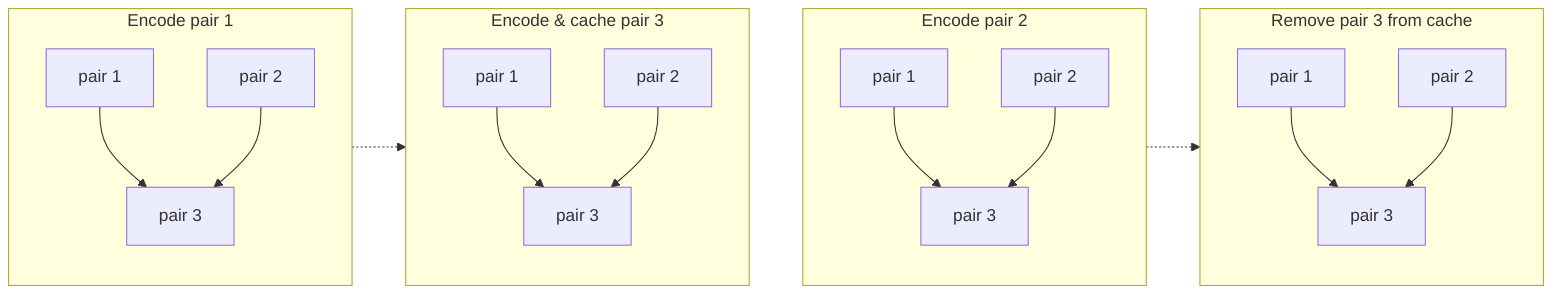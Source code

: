 flowchart LR
  subgraph s0[Encode pair 1]
    direction TB

    c0[pair 1]:::blue --> c2[pair 3]
    c1[pair 2] --> c2
  end

  s0 -.-> s1

  subgraph s1[Encode & cache pair 3]
    direction TB

    c3[pair 1] --> c5[pair 3]:::blue
    c4[pair 2] --> c5
  end

  s1 ~~~ s2

  subgraph s2[Encode pair 2]
    direction TB

    c6[pair 1] --> c8[pair 3]
    c7[pair 2]:::blue --> c8
  end

  s2 -.-> s3

  subgraph s3[Remove pair 3 from cache]
    direction TB

    c9[pair 1] --> c11[pair 3]:::red
    c10[pair 2] --> c11
  end